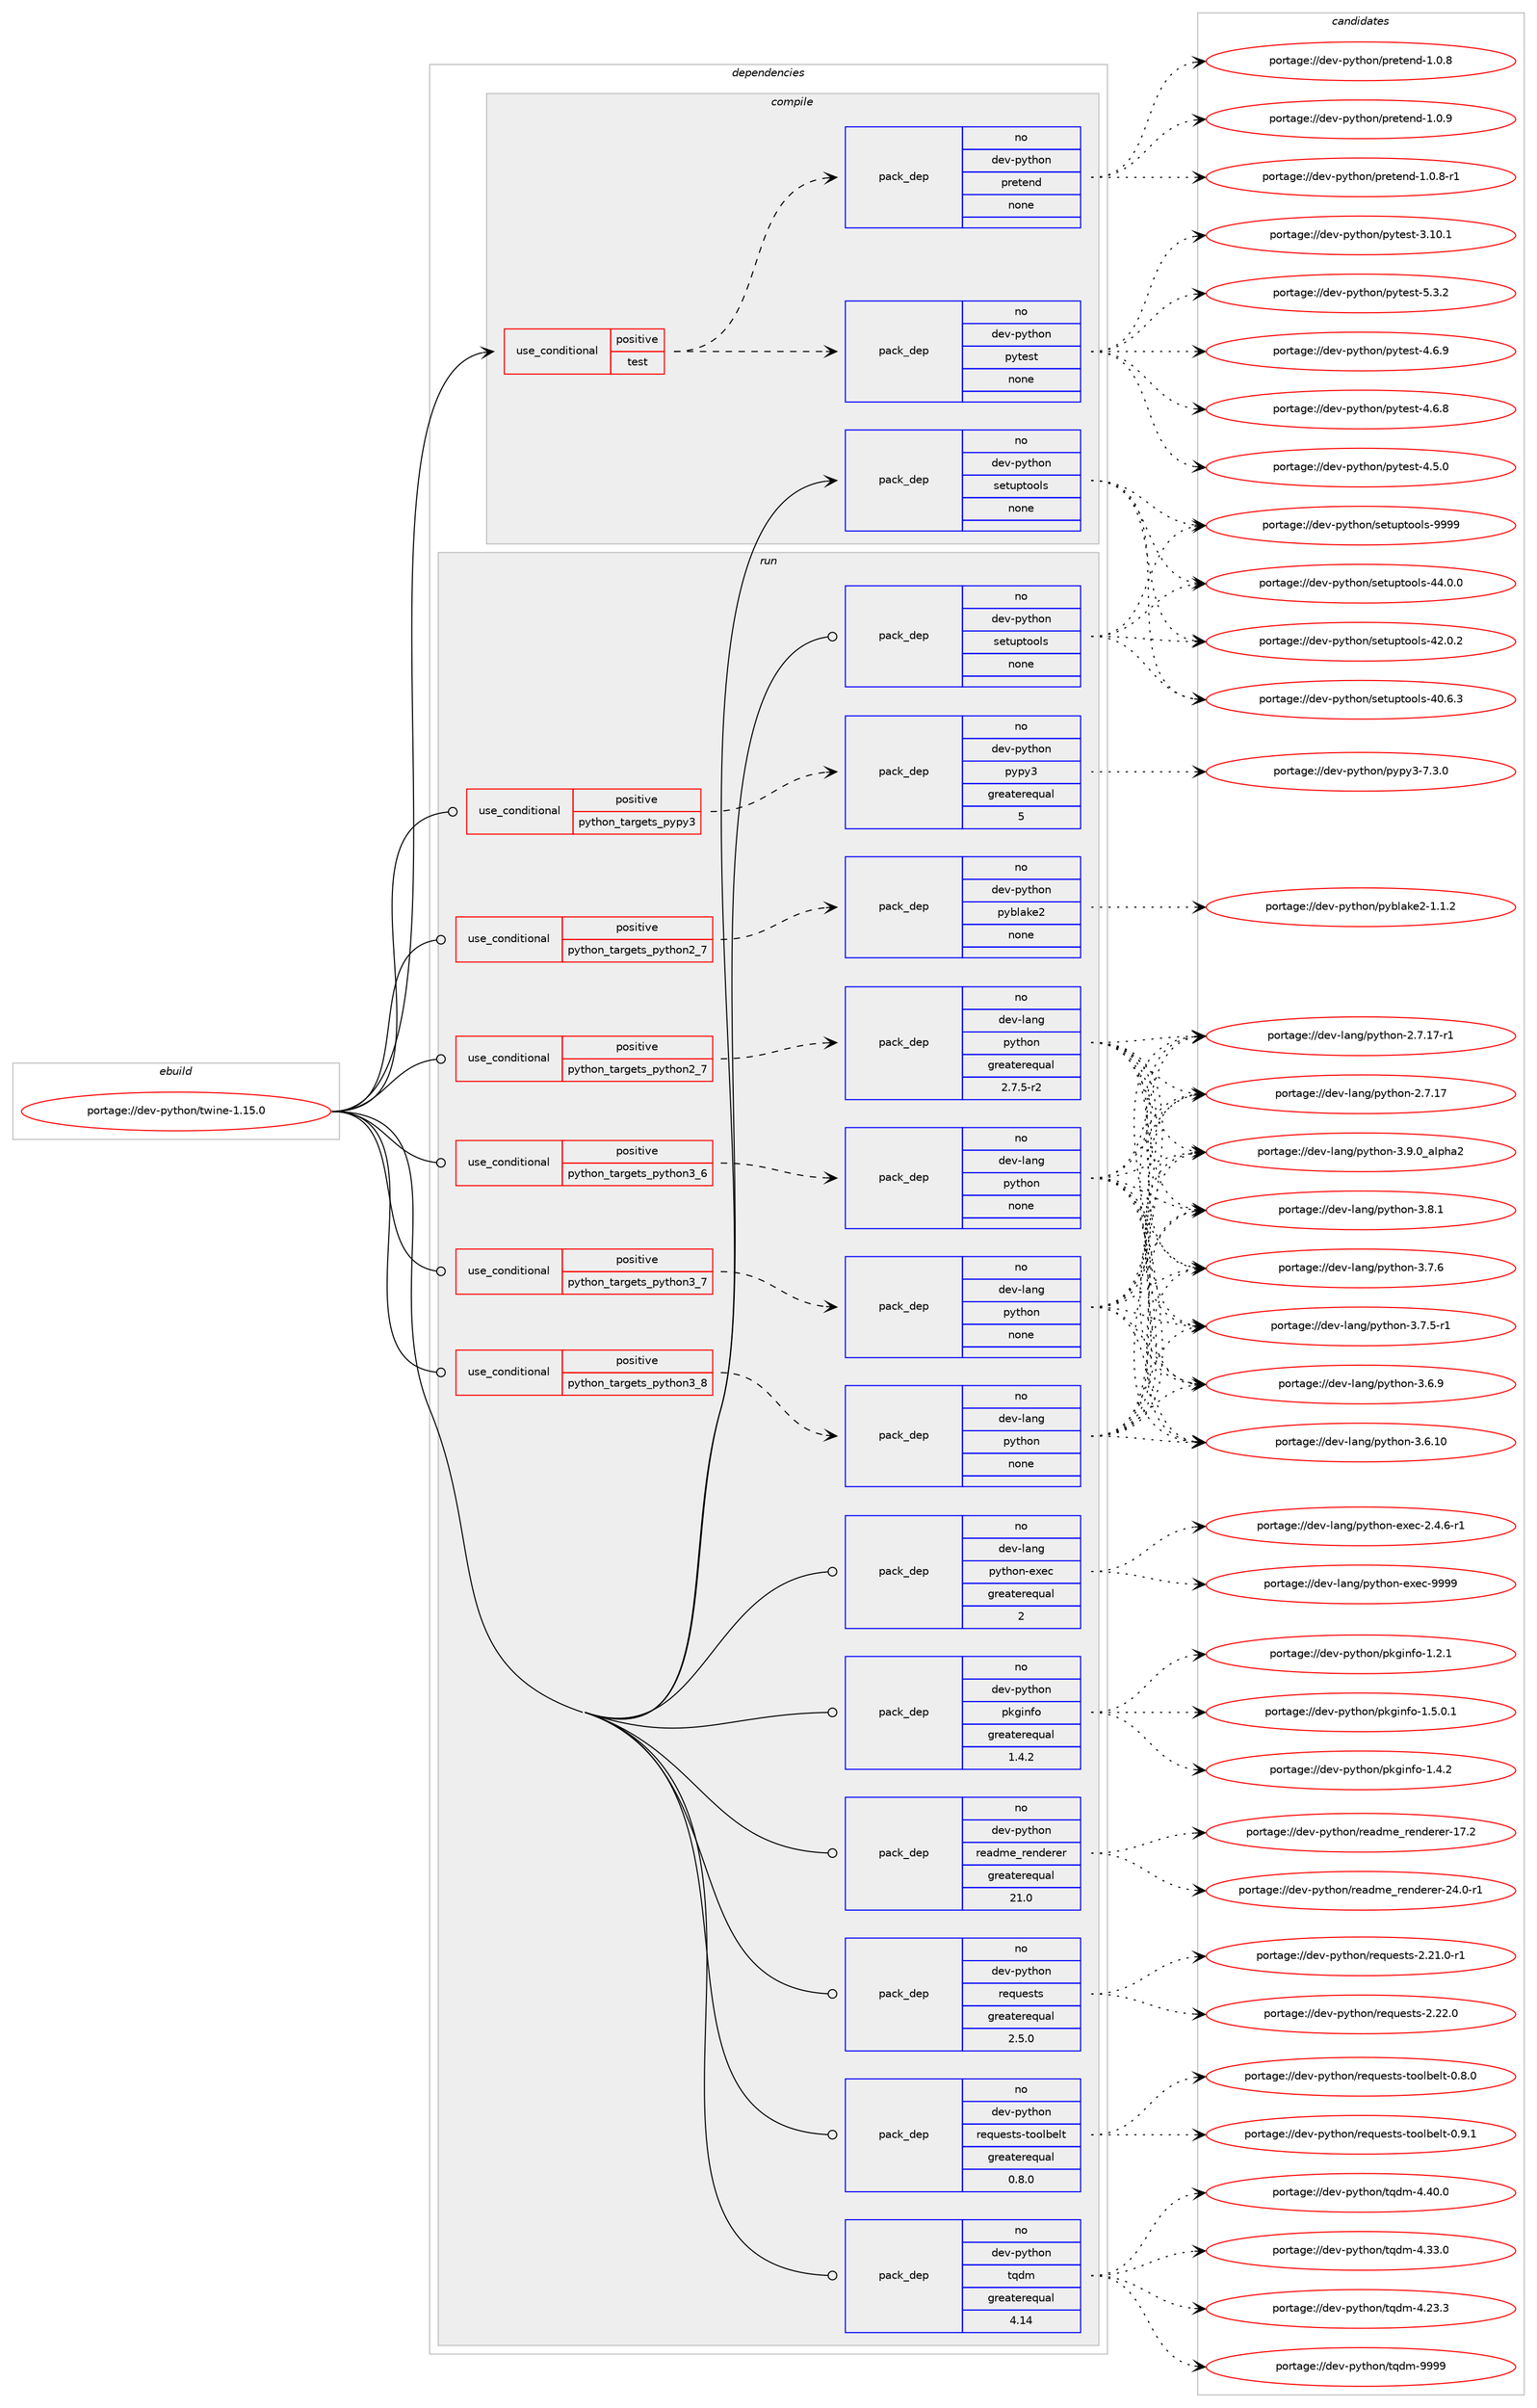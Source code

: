digraph prolog {

# *************
# Graph options
# *************

newrank=true;
concentrate=true;
compound=true;
graph [rankdir=LR,fontname=Helvetica,fontsize=10,ranksep=1.5];#, ranksep=2.5, nodesep=0.2];
edge  [arrowhead=vee];
node  [fontname=Helvetica,fontsize=10];

# **********
# The ebuild
# **********

subgraph cluster_leftcol {
color=gray;
rank=same;
label=<<i>ebuild</i>>;
id [label="portage://dev-python/twine-1.15.0", color=red, width=4, href="../dev-python/twine-1.15.0.svg"];
}

# ****************
# The dependencies
# ****************

subgraph cluster_midcol {
color=gray;
label=<<i>dependencies</i>>;
subgraph cluster_compile {
fillcolor="#eeeeee";
style=filled;
label=<<i>compile</i>>;
subgraph cond104462 {
dependency420940 [label=<<TABLE BORDER="0" CELLBORDER="1" CELLSPACING="0" CELLPADDING="4"><TR><TD ROWSPAN="3" CELLPADDING="10">use_conditional</TD></TR><TR><TD>positive</TD></TR><TR><TD>test</TD></TR></TABLE>>, shape=none, color=red];
subgraph pack311581 {
dependency420941 [label=<<TABLE BORDER="0" CELLBORDER="1" CELLSPACING="0" CELLPADDING="4" WIDTH="220"><TR><TD ROWSPAN="6" CELLPADDING="30">pack_dep</TD></TR><TR><TD WIDTH="110">no</TD></TR><TR><TD>dev-python</TD></TR><TR><TD>pytest</TD></TR><TR><TD>none</TD></TR><TR><TD></TD></TR></TABLE>>, shape=none, color=blue];
}
dependency420940:e -> dependency420941:w [weight=20,style="dashed",arrowhead="vee"];
subgraph pack311582 {
dependency420942 [label=<<TABLE BORDER="0" CELLBORDER="1" CELLSPACING="0" CELLPADDING="4" WIDTH="220"><TR><TD ROWSPAN="6" CELLPADDING="30">pack_dep</TD></TR><TR><TD WIDTH="110">no</TD></TR><TR><TD>dev-python</TD></TR><TR><TD>pretend</TD></TR><TR><TD>none</TD></TR><TR><TD></TD></TR></TABLE>>, shape=none, color=blue];
}
dependency420940:e -> dependency420942:w [weight=20,style="dashed",arrowhead="vee"];
}
id:e -> dependency420940:w [weight=20,style="solid",arrowhead="vee"];
subgraph pack311583 {
dependency420943 [label=<<TABLE BORDER="0" CELLBORDER="1" CELLSPACING="0" CELLPADDING="4" WIDTH="220"><TR><TD ROWSPAN="6" CELLPADDING="30">pack_dep</TD></TR><TR><TD WIDTH="110">no</TD></TR><TR><TD>dev-python</TD></TR><TR><TD>setuptools</TD></TR><TR><TD>none</TD></TR><TR><TD></TD></TR></TABLE>>, shape=none, color=blue];
}
id:e -> dependency420943:w [weight=20,style="solid",arrowhead="vee"];
}
subgraph cluster_compileandrun {
fillcolor="#eeeeee";
style=filled;
label=<<i>compile and run</i>>;
}
subgraph cluster_run {
fillcolor="#eeeeee";
style=filled;
label=<<i>run</i>>;
subgraph cond104463 {
dependency420944 [label=<<TABLE BORDER="0" CELLBORDER="1" CELLSPACING="0" CELLPADDING="4"><TR><TD ROWSPAN="3" CELLPADDING="10">use_conditional</TD></TR><TR><TD>positive</TD></TR><TR><TD>python_targets_pypy3</TD></TR></TABLE>>, shape=none, color=red];
subgraph pack311584 {
dependency420945 [label=<<TABLE BORDER="0" CELLBORDER="1" CELLSPACING="0" CELLPADDING="4" WIDTH="220"><TR><TD ROWSPAN="6" CELLPADDING="30">pack_dep</TD></TR><TR><TD WIDTH="110">no</TD></TR><TR><TD>dev-python</TD></TR><TR><TD>pypy3</TD></TR><TR><TD>greaterequal</TD></TR><TR><TD>5</TD></TR></TABLE>>, shape=none, color=blue];
}
dependency420944:e -> dependency420945:w [weight=20,style="dashed",arrowhead="vee"];
}
id:e -> dependency420944:w [weight=20,style="solid",arrowhead="odot"];
subgraph cond104464 {
dependency420946 [label=<<TABLE BORDER="0" CELLBORDER="1" CELLSPACING="0" CELLPADDING="4"><TR><TD ROWSPAN="3" CELLPADDING="10">use_conditional</TD></TR><TR><TD>positive</TD></TR><TR><TD>python_targets_python2_7</TD></TR></TABLE>>, shape=none, color=red];
subgraph pack311585 {
dependency420947 [label=<<TABLE BORDER="0" CELLBORDER="1" CELLSPACING="0" CELLPADDING="4" WIDTH="220"><TR><TD ROWSPAN="6" CELLPADDING="30">pack_dep</TD></TR><TR><TD WIDTH="110">no</TD></TR><TR><TD>dev-lang</TD></TR><TR><TD>python</TD></TR><TR><TD>greaterequal</TD></TR><TR><TD>2.7.5-r2</TD></TR></TABLE>>, shape=none, color=blue];
}
dependency420946:e -> dependency420947:w [weight=20,style="dashed",arrowhead="vee"];
}
id:e -> dependency420946:w [weight=20,style="solid",arrowhead="odot"];
subgraph cond104465 {
dependency420948 [label=<<TABLE BORDER="0" CELLBORDER="1" CELLSPACING="0" CELLPADDING="4"><TR><TD ROWSPAN="3" CELLPADDING="10">use_conditional</TD></TR><TR><TD>positive</TD></TR><TR><TD>python_targets_python2_7</TD></TR></TABLE>>, shape=none, color=red];
subgraph pack311586 {
dependency420949 [label=<<TABLE BORDER="0" CELLBORDER="1" CELLSPACING="0" CELLPADDING="4" WIDTH="220"><TR><TD ROWSPAN="6" CELLPADDING="30">pack_dep</TD></TR><TR><TD WIDTH="110">no</TD></TR><TR><TD>dev-python</TD></TR><TR><TD>pyblake2</TD></TR><TR><TD>none</TD></TR><TR><TD></TD></TR></TABLE>>, shape=none, color=blue];
}
dependency420948:e -> dependency420949:w [weight=20,style="dashed",arrowhead="vee"];
}
id:e -> dependency420948:w [weight=20,style="solid",arrowhead="odot"];
subgraph cond104466 {
dependency420950 [label=<<TABLE BORDER="0" CELLBORDER="1" CELLSPACING="0" CELLPADDING="4"><TR><TD ROWSPAN="3" CELLPADDING="10">use_conditional</TD></TR><TR><TD>positive</TD></TR><TR><TD>python_targets_python3_6</TD></TR></TABLE>>, shape=none, color=red];
subgraph pack311587 {
dependency420951 [label=<<TABLE BORDER="0" CELLBORDER="1" CELLSPACING="0" CELLPADDING="4" WIDTH="220"><TR><TD ROWSPAN="6" CELLPADDING="30">pack_dep</TD></TR><TR><TD WIDTH="110">no</TD></TR><TR><TD>dev-lang</TD></TR><TR><TD>python</TD></TR><TR><TD>none</TD></TR><TR><TD></TD></TR></TABLE>>, shape=none, color=blue];
}
dependency420950:e -> dependency420951:w [weight=20,style="dashed",arrowhead="vee"];
}
id:e -> dependency420950:w [weight=20,style="solid",arrowhead="odot"];
subgraph cond104467 {
dependency420952 [label=<<TABLE BORDER="0" CELLBORDER="1" CELLSPACING="0" CELLPADDING="4"><TR><TD ROWSPAN="3" CELLPADDING="10">use_conditional</TD></TR><TR><TD>positive</TD></TR><TR><TD>python_targets_python3_7</TD></TR></TABLE>>, shape=none, color=red];
subgraph pack311588 {
dependency420953 [label=<<TABLE BORDER="0" CELLBORDER="1" CELLSPACING="0" CELLPADDING="4" WIDTH="220"><TR><TD ROWSPAN="6" CELLPADDING="30">pack_dep</TD></TR><TR><TD WIDTH="110">no</TD></TR><TR><TD>dev-lang</TD></TR><TR><TD>python</TD></TR><TR><TD>none</TD></TR><TR><TD></TD></TR></TABLE>>, shape=none, color=blue];
}
dependency420952:e -> dependency420953:w [weight=20,style="dashed",arrowhead="vee"];
}
id:e -> dependency420952:w [weight=20,style="solid",arrowhead="odot"];
subgraph cond104468 {
dependency420954 [label=<<TABLE BORDER="0" CELLBORDER="1" CELLSPACING="0" CELLPADDING="4"><TR><TD ROWSPAN="3" CELLPADDING="10">use_conditional</TD></TR><TR><TD>positive</TD></TR><TR><TD>python_targets_python3_8</TD></TR></TABLE>>, shape=none, color=red];
subgraph pack311589 {
dependency420955 [label=<<TABLE BORDER="0" CELLBORDER="1" CELLSPACING="0" CELLPADDING="4" WIDTH="220"><TR><TD ROWSPAN="6" CELLPADDING="30">pack_dep</TD></TR><TR><TD WIDTH="110">no</TD></TR><TR><TD>dev-lang</TD></TR><TR><TD>python</TD></TR><TR><TD>none</TD></TR><TR><TD></TD></TR></TABLE>>, shape=none, color=blue];
}
dependency420954:e -> dependency420955:w [weight=20,style="dashed",arrowhead="vee"];
}
id:e -> dependency420954:w [weight=20,style="solid",arrowhead="odot"];
subgraph pack311590 {
dependency420956 [label=<<TABLE BORDER="0" CELLBORDER="1" CELLSPACING="0" CELLPADDING="4" WIDTH="220"><TR><TD ROWSPAN="6" CELLPADDING="30">pack_dep</TD></TR><TR><TD WIDTH="110">no</TD></TR><TR><TD>dev-lang</TD></TR><TR><TD>python-exec</TD></TR><TR><TD>greaterequal</TD></TR><TR><TD>2</TD></TR></TABLE>>, shape=none, color=blue];
}
id:e -> dependency420956:w [weight=20,style="solid",arrowhead="odot"];
subgraph pack311591 {
dependency420957 [label=<<TABLE BORDER="0" CELLBORDER="1" CELLSPACING="0" CELLPADDING="4" WIDTH="220"><TR><TD ROWSPAN="6" CELLPADDING="30">pack_dep</TD></TR><TR><TD WIDTH="110">no</TD></TR><TR><TD>dev-python</TD></TR><TR><TD>pkginfo</TD></TR><TR><TD>greaterequal</TD></TR><TR><TD>1.4.2</TD></TR></TABLE>>, shape=none, color=blue];
}
id:e -> dependency420957:w [weight=20,style="solid",arrowhead="odot"];
subgraph pack311592 {
dependency420958 [label=<<TABLE BORDER="0" CELLBORDER="1" CELLSPACING="0" CELLPADDING="4" WIDTH="220"><TR><TD ROWSPAN="6" CELLPADDING="30">pack_dep</TD></TR><TR><TD WIDTH="110">no</TD></TR><TR><TD>dev-python</TD></TR><TR><TD>readme_renderer</TD></TR><TR><TD>greaterequal</TD></TR><TR><TD>21.0</TD></TR></TABLE>>, shape=none, color=blue];
}
id:e -> dependency420958:w [weight=20,style="solid",arrowhead="odot"];
subgraph pack311593 {
dependency420959 [label=<<TABLE BORDER="0" CELLBORDER="1" CELLSPACING="0" CELLPADDING="4" WIDTH="220"><TR><TD ROWSPAN="6" CELLPADDING="30">pack_dep</TD></TR><TR><TD WIDTH="110">no</TD></TR><TR><TD>dev-python</TD></TR><TR><TD>requests</TD></TR><TR><TD>greaterequal</TD></TR><TR><TD>2.5.0</TD></TR></TABLE>>, shape=none, color=blue];
}
id:e -> dependency420959:w [weight=20,style="solid",arrowhead="odot"];
subgraph pack311594 {
dependency420960 [label=<<TABLE BORDER="0" CELLBORDER="1" CELLSPACING="0" CELLPADDING="4" WIDTH="220"><TR><TD ROWSPAN="6" CELLPADDING="30">pack_dep</TD></TR><TR><TD WIDTH="110">no</TD></TR><TR><TD>dev-python</TD></TR><TR><TD>requests-toolbelt</TD></TR><TR><TD>greaterequal</TD></TR><TR><TD>0.8.0</TD></TR></TABLE>>, shape=none, color=blue];
}
id:e -> dependency420960:w [weight=20,style="solid",arrowhead="odot"];
subgraph pack311595 {
dependency420961 [label=<<TABLE BORDER="0" CELLBORDER="1" CELLSPACING="0" CELLPADDING="4" WIDTH="220"><TR><TD ROWSPAN="6" CELLPADDING="30">pack_dep</TD></TR><TR><TD WIDTH="110">no</TD></TR><TR><TD>dev-python</TD></TR><TR><TD>setuptools</TD></TR><TR><TD>none</TD></TR><TR><TD></TD></TR></TABLE>>, shape=none, color=blue];
}
id:e -> dependency420961:w [weight=20,style="solid",arrowhead="odot"];
subgraph pack311596 {
dependency420962 [label=<<TABLE BORDER="0" CELLBORDER="1" CELLSPACING="0" CELLPADDING="4" WIDTH="220"><TR><TD ROWSPAN="6" CELLPADDING="30">pack_dep</TD></TR><TR><TD WIDTH="110">no</TD></TR><TR><TD>dev-python</TD></TR><TR><TD>tqdm</TD></TR><TR><TD>greaterequal</TD></TR><TR><TD>4.14</TD></TR></TABLE>>, shape=none, color=blue];
}
id:e -> dependency420962:w [weight=20,style="solid",arrowhead="odot"];
}
}

# **************
# The candidates
# **************

subgraph cluster_choices {
rank=same;
color=gray;
label=<<i>candidates</i>>;

subgraph choice311581 {
color=black;
nodesep=1;
choice1001011184511212111610411111047112121116101115116455346514650 [label="portage://dev-python/pytest-5.3.2", color=red, width=4,href="../dev-python/pytest-5.3.2.svg"];
choice1001011184511212111610411111047112121116101115116455246544657 [label="portage://dev-python/pytest-4.6.9", color=red, width=4,href="../dev-python/pytest-4.6.9.svg"];
choice1001011184511212111610411111047112121116101115116455246544656 [label="portage://dev-python/pytest-4.6.8", color=red, width=4,href="../dev-python/pytest-4.6.8.svg"];
choice1001011184511212111610411111047112121116101115116455246534648 [label="portage://dev-python/pytest-4.5.0", color=red, width=4,href="../dev-python/pytest-4.5.0.svg"];
choice100101118451121211161041111104711212111610111511645514649484649 [label="portage://dev-python/pytest-3.10.1", color=red, width=4,href="../dev-python/pytest-3.10.1.svg"];
dependency420941:e -> choice1001011184511212111610411111047112121116101115116455346514650:w [style=dotted,weight="100"];
dependency420941:e -> choice1001011184511212111610411111047112121116101115116455246544657:w [style=dotted,weight="100"];
dependency420941:e -> choice1001011184511212111610411111047112121116101115116455246544656:w [style=dotted,weight="100"];
dependency420941:e -> choice1001011184511212111610411111047112121116101115116455246534648:w [style=dotted,weight="100"];
dependency420941:e -> choice100101118451121211161041111104711212111610111511645514649484649:w [style=dotted,weight="100"];
}
subgraph choice311582 {
color=black;
nodesep=1;
choice1001011184511212111610411111047112114101116101110100454946484657 [label="portage://dev-python/pretend-1.0.9", color=red, width=4,href="../dev-python/pretend-1.0.9.svg"];
choice10010111845112121116104111110471121141011161011101004549464846564511449 [label="portage://dev-python/pretend-1.0.8-r1", color=red, width=4,href="../dev-python/pretend-1.0.8-r1.svg"];
choice1001011184511212111610411111047112114101116101110100454946484656 [label="portage://dev-python/pretend-1.0.8", color=red, width=4,href="../dev-python/pretend-1.0.8.svg"];
dependency420942:e -> choice1001011184511212111610411111047112114101116101110100454946484657:w [style=dotted,weight="100"];
dependency420942:e -> choice10010111845112121116104111110471121141011161011101004549464846564511449:w [style=dotted,weight="100"];
dependency420942:e -> choice1001011184511212111610411111047112114101116101110100454946484656:w [style=dotted,weight="100"];
}
subgraph choice311583 {
color=black;
nodesep=1;
choice10010111845112121116104111110471151011161171121161111111081154557575757 [label="portage://dev-python/setuptools-9999", color=red, width=4,href="../dev-python/setuptools-9999.svg"];
choice100101118451121211161041111104711510111611711211611111110811545525246484648 [label="portage://dev-python/setuptools-44.0.0", color=red, width=4,href="../dev-python/setuptools-44.0.0.svg"];
choice100101118451121211161041111104711510111611711211611111110811545525046484650 [label="portage://dev-python/setuptools-42.0.2", color=red, width=4,href="../dev-python/setuptools-42.0.2.svg"];
choice100101118451121211161041111104711510111611711211611111110811545524846544651 [label="portage://dev-python/setuptools-40.6.3", color=red, width=4,href="../dev-python/setuptools-40.6.3.svg"];
dependency420943:e -> choice10010111845112121116104111110471151011161171121161111111081154557575757:w [style=dotted,weight="100"];
dependency420943:e -> choice100101118451121211161041111104711510111611711211611111110811545525246484648:w [style=dotted,weight="100"];
dependency420943:e -> choice100101118451121211161041111104711510111611711211611111110811545525046484650:w [style=dotted,weight="100"];
dependency420943:e -> choice100101118451121211161041111104711510111611711211611111110811545524846544651:w [style=dotted,weight="100"];
}
subgraph choice311584 {
color=black;
nodesep=1;
choice100101118451121211161041111104711212111212151455546514648 [label="portage://dev-python/pypy3-7.3.0", color=red, width=4,href="../dev-python/pypy3-7.3.0.svg"];
dependency420945:e -> choice100101118451121211161041111104711212111212151455546514648:w [style=dotted,weight="100"];
}
subgraph choice311585 {
color=black;
nodesep=1;
choice10010111845108971101034711212111610411111045514657464895971081121049750 [label="portage://dev-lang/python-3.9.0_alpha2", color=red, width=4,href="../dev-lang/python-3.9.0_alpha2.svg"];
choice100101118451089711010347112121116104111110455146564649 [label="portage://dev-lang/python-3.8.1", color=red, width=4,href="../dev-lang/python-3.8.1.svg"];
choice100101118451089711010347112121116104111110455146554654 [label="portage://dev-lang/python-3.7.6", color=red, width=4,href="../dev-lang/python-3.7.6.svg"];
choice1001011184510897110103471121211161041111104551465546534511449 [label="portage://dev-lang/python-3.7.5-r1", color=red, width=4,href="../dev-lang/python-3.7.5-r1.svg"];
choice100101118451089711010347112121116104111110455146544657 [label="portage://dev-lang/python-3.6.9", color=red, width=4,href="../dev-lang/python-3.6.9.svg"];
choice10010111845108971101034711212111610411111045514654464948 [label="portage://dev-lang/python-3.6.10", color=red, width=4,href="../dev-lang/python-3.6.10.svg"];
choice100101118451089711010347112121116104111110455046554649554511449 [label="portage://dev-lang/python-2.7.17-r1", color=red, width=4,href="../dev-lang/python-2.7.17-r1.svg"];
choice10010111845108971101034711212111610411111045504655464955 [label="portage://dev-lang/python-2.7.17", color=red, width=4,href="../dev-lang/python-2.7.17.svg"];
dependency420947:e -> choice10010111845108971101034711212111610411111045514657464895971081121049750:w [style=dotted,weight="100"];
dependency420947:e -> choice100101118451089711010347112121116104111110455146564649:w [style=dotted,weight="100"];
dependency420947:e -> choice100101118451089711010347112121116104111110455146554654:w [style=dotted,weight="100"];
dependency420947:e -> choice1001011184510897110103471121211161041111104551465546534511449:w [style=dotted,weight="100"];
dependency420947:e -> choice100101118451089711010347112121116104111110455146544657:w [style=dotted,weight="100"];
dependency420947:e -> choice10010111845108971101034711212111610411111045514654464948:w [style=dotted,weight="100"];
dependency420947:e -> choice100101118451089711010347112121116104111110455046554649554511449:w [style=dotted,weight="100"];
dependency420947:e -> choice10010111845108971101034711212111610411111045504655464955:w [style=dotted,weight="100"];
}
subgraph choice311586 {
color=black;
nodesep=1;
choice1001011184511212111610411111047112121981089710710150454946494650 [label="portage://dev-python/pyblake2-1.1.2", color=red, width=4,href="../dev-python/pyblake2-1.1.2.svg"];
dependency420949:e -> choice1001011184511212111610411111047112121981089710710150454946494650:w [style=dotted,weight="100"];
}
subgraph choice311587 {
color=black;
nodesep=1;
choice10010111845108971101034711212111610411111045514657464895971081121049750 [label="portage://dev-lang/python-3.9.0_alpha2", color=red, width=4,href="../dev-lang/python-3.9.0_alpha2.svg"];
choice100101118451089711010347112121116104111110455146564649 [label="portage://dev-lang/python-3.8.1", color=red, width=4,href="../dev-lang/python-3.8.1.svg"];
choice100101118451089711010347112121116104111110455146554654 [label="portage://dev-lang/python-3.7.6", color=red, width=4,href="../dev-lang/python-3.7.6.svg"];
choice1001011184510897110103471121211161041111104551465546534511449 [label="portage://dev-lang/python-3.7.5-r1", color=red, width=4,href="../dev-lang/python-3.7.5-r1.svg"];
choice100101118451089711010347112121116104111110455146544657 [label="portage://dev-lang/python-3.6.9", color=red, width=4,href="../dev-lang/python-3.6.9.svg"];
choice10010111845108971101034711212111610411111045514654464948 [label="portage://dev-lang/python-3.6.10", color=red, width=4,href="../dev-lang/python-3.6.10.svg"];
choice100101118451089711010347112121116104111110455046554649554511449 [label="portage://dev-lang/python-2.7.17-r1", color=red, width=4,href="../dev-lang/python-2.7.17-r1.svg"];
choice10010111845108971101034711212111610411111045504655464955 [label="portage://dev-lang/python-2.7.17", color=red, width=4,href="../dev-lang/python-2.7.17.svg"];
dependency420951:e -> choice10010111845108971101034711212111610411111045514657464895971081121049750:w [style=dotted,weight="100"];
dependency420951:e -> choice100101118451089711010347112121116104111110455146564649:w [style=dotted,weight="100"];
dependency420951:e -> choice100101118451089711010347112121116104111110455146554654:w [style=dotted,weight="100"];
dependency420951:e -> choice1001011184510897110103471121211161041111104551465546534511449:w [style=dotted,weight="100"];
dependency420951:e -> choice100101118451089711010347112121116104111110455146544657:w [style=dotted,weight="100"];
dependency420951:e -> choice10010111845108971101034711212111610411111045514654464948:w [style=dotted,weight="100"];
dependency420951:e -> choice100101118451089711010347112121116104111110455046554649554511449:w [style=dotted,weight="100"];
dependency420951:e -> choice10010111845108971101034711212111610411111045504655464955:w [style=dotted,weight="100"];
}
subgraph choice311588 {
color=black;
nodesep=1;
choice10010111845108971101034711212111610411111045514657464895971081121049750 [label="portage://dev-lang/python-3.9.0_alpha2", color=red, width=4,href="../dev-lang/python-3.9.0_alpha2.svg"];
choice100101118451089711010347112121116104111110455146564649 [label="portage://dev-lang/python-3.8.1", color=red, width=4,href="../dev-lang/python-3.8.1.svg"];
choice100101118451089711010347112121116104111110455146554654 [label="portage://dev-lang/python-3.7.6", color=red, width=4,href="../dev-lang/python-3.7.6.svg"];
choice1001011184510897110103471121211161041111104551465546534511449 [label="portage://dev-lang/python-3.7.5-r1", color=red, width=4,href="../dev-lang/python-3.7.5-r1.svg"];
choice100101118451089711010347112121116104111110455146544657 [label="portage://dev-lang/python-3.6.9", color=red, width=4,href="../dev-lang/python-3.6.9.svg"];
choice10010111845108971101034711212111610411111045514654464948 [label="portage://dev-lang/python-3.6.10", color=red, width=4,href="../dev-lang/python-3.6.10.svg"];
choice100101118451089711010347112121116104111110455046554649554511449 [label="portage://dev-lang/python-2.7.17-r1", color=red, width=4,href="../dev-lang/python-2.7.17-r1.svg"];
choice10010111845108971101034711212111610411111045504655464955 [label="portage://dev-lang/python-2.7.17", color=red, width=4,href="../dev-lang/python-2.7.17.svg"];
dependency420953:e -> choice10010111845108971101034711212111610411111045514657464895971081121049750:w [style=dotted,weight="100"];
dependency420953:e -> choice100101118451089711010347112121116104111110455146564649:w [style=dotted,weight="100"];
dependency420953:e -> choice100101118451089711010347112121116104111110455146554654:w [style=dotted,weight="100"];
dependency420953:e -> choice1001011184510897110103471121211161041111104551465546534511449:w [style=dotted,weight="100"];
dependency420953:e -> choice100101118451089711010347112121116104111110455146544657:w [style=dotted,weight="100"];
dependency420953:e -> choice10010111845108971101034711212111610411111045514654464948:w [style=dotted,weight="100"];
dependency420953:e -> choice100101118451089711010347112121116104111110455046554649554511449:w [style=dotted,weight="100"];
dependency420953:e -> choice10010111845108971101034711212111610411111045504655464955:w [style=dotted,weight="100"];
}
subgraph choice311589 {
color=black;
nodesep=1;
choice10010111845108971101034711212111610411111045514657464895971081121049750 [label="portage://dev-lang/python-3.9.0_alpha2", color=red, width=4,href="../dev-lang/python-3.9.0_alpha2.svg"];
choice100101118451089711010347112121116104111110455146564649 [label="portage://dev-lang/python-3.8.1", color=red, width=4,href="../dev-lang/python-3.8.1.svg"];
choice100101118451089711010347112121116104111110455146554654 [label="portage://dev-lang/python-3.7.6", color=red, width=4,href="../dev-lang/python-3.7.6.svg"];
choice1001011184510897110103471121211161041111104551465546534511449 [label="portage://dev-lang/python-3.7.5-r1", color=red, width=4,href="../dev-lang/python-3.7.5-r1.svg"];
choice100101118451089711010347112121116104111110455146544657 [label="portage://dev-lang/python-3.6.9", color=red, width=4,href="../dev-lang/python-3.6.9.svg"];
choice10010111845108971101034711212111610411111045514654464948 [label="portage://dev-lang/python-3.6.10", color=red, width=4,href="../dev-lang/python-3.6.10.svg"];
choice100101118451089711010347112121116104111110455046554649554511449 [label="portage://dev-lang/python-2.7.17-r1", color=red, width=4,href="../dev-lang/python-2.7.17-r1.svg"];
choice10010111845108971101034711212111610411111045504655464955 [label="portage://dev-lang/python-2.7.17", color=red, width=4,href="../dev-lang/python-2.7.17.svg"];
dependency420955:e -> choice10010111845108971101034711212111610411111045514657464895971081121049750:w [style=dotted,weight="100"];
dependency420955:e -> choice100101118451089711010347112121116104111110455146564649:w [style=dotted,weight="100"];
dependency420955:e -> choice100101118451089711010347112121116104111110455146554654:w [style=dotted,weight="100"];
dependency420955:e -> choice1001011184510897110103471121211161041111104551465546534511449:w [style=dotted,weight="100"];
dependency420955:e -> choice100101118451089711010347112121116104111110455146544657:w [style=dotted,weight="100"];
dependency420955:e -> choice10010111845108971101034711212111610411111045514654464948:w [style=dotted,weight="100"];
dependency420955:e -> choice100101118451089711010347112121116104111110455046554649554511449:w [style=dotted,weight="100"];
dependency420955:e -> choice10010111845108971101034711212111610411111045504655464955:w [style=dotted,weight="100"];
}
subgraph choice311590 {
color=black;
nodesep=1;
choice10010111845108971101034711212111610411111045101120101994557575757 [label="portage://dev-lang/python-exec-9999", color=red, width=4,href="../dev-lang/python-exec-9999.svg"];
choice10010111845108971101034711212111610411111045101120101994550465246544511449 [label="portage://dev-lang/python-exec-2.4.6-r1", color=red, width=4,href="../dev-lang/python-exec-2.4.6-r1.svg"];
dependency420956:e -> choice10010111845108971101034711212111610411111045101120101994557575757:w [style=dotted,weight="100"];
dependency420956:e -> choice10010111845108971101034711212111610411111045101120101994550465246544511449:w [style=dotted,weight="100"];
}
subgraph choice311591 {
color=black;
nodesep=1;
choice10010111845112121116104111110471121071031051101021114549465346484649 [label="portage://dev-python/pkginfo-1.5.0.1", color=red, width=4,href="../dev-python/pkginfo-1.5.0.1.svg"];
choice1001011184511212111610411111047112107103105110102111454946524650 [label="portage://dev-python/pkginfo-1.4.2", color=red, width=4,href="../dev-python/pkginfo-1.4.2.svg"];
choice1001011184511212111610411111047112107103105110102111454946504649 [label="portage://dev-python/pkginfo-1.2.1", color=red, width=4,href="../dev-python/pkginfo-1.2.1.svg"];
dependency420957:e -> choice10010111845112121116104111110471121071031051101021114549465346484649:w [style=dotted,weight="100"];
dependency420957:e -> choice1001011184511212111610411111047112107103105110102111454946524650:w [style=dotted,weight="100"];
dependency420957:e -> choice1001011184511212111610411111047112107103105110102111454946504649:w [style=dotted,weight="100"];
}
subgraph choice311592 {
color=black;
nodesep=1;
choice1001011184511212111610411111047114101971001091019511410111010010111410111445505246484511449 [label="portage://dev-python/readme_renderer-24.0-r1", color=red, width=4,href="../dev-python/readme_renderer-24.0-r1.svg"];
choice100101118451121211161041111104711410197100109101951141011101001011141011144549554650 [label="portage://dev-python/readme_renderer-17.2", color=red, width=4,href="../dev-python/readme_renderer-17.2.svg"];
dependency420958:e -> choice1001011184511212111610411111047114101971001091019511410111010010111410111445505246484511449:w [style=dotted,weight="100"];
dependency420958:e -> choice100101118451121211161041111104711410197100109101951141011101001011141011144549554650:w [style=dotted,weight="100"];
}
subgraph choice311593 {
color=black;
nodesep=1;
choice100101118451121211161041111104711410111311710111511611545504650504648 [label="portage://dev-python/requests-2.22.0", color=red, width=4,href="../dev-python/requests-2.22.0.svg"];
choice1001011184511212111610411111047114101113117101115116115455046504946484511449 [label="portage://dev-python/requests-2.21.0-r1", color=red, width=4,href="../dev-python/requests-2.21.0-r1.svg"];
dependency420959:e -> choice100101118451121211161041111104711410111311710111511611545504650504648:w [style=dotted,weight="100"];
dependency420959:e -> choice1001011184511212111610411111047114101113117101115116115455046504946484511449:w [style=dotted,weight="100"];
}
subgraph choice311594 {
color=black;
nodesep=1;
choice10010111845112121116104111110471141011131171011151161154511611111110898101108116454846574649 [label="portage://dev-python/requests-toolbelt-0.9.1", color=red, width=4,href="../dev-python/requests-toolbelt-0.9.1.svg"];
choice10010111845112121116104111110471141011131171011151161154511611111110898101108116454846564648 [label="portage://dev-python/requests-toolbelt-0.8.0", color=red, width=4,href="../dev-python/requests-toolbelt-0.8.0.svg"];
dependency420960:e -> choice10010111845112121116104111110471141011131171011151161154511611111110898101108116454846574649:w [style=dotted,weight="100"];
dependency420960:e -> choice10010111845112121116104111110471141011131171011151161154511611111110898101108116454846564648:w [style=dotted,weight="100"];
}
subgraph choice311595 {
color=black;
nodesep=1;
choice10010111845112121116104111110471151011161171121161111111081154557575757 [label="portage://dev-python/setuptools-9999", color=red, width=4,href="../dev-python/setuptools-9999.svg"];
choice100101118451121211161041111104711510111611711211611111110811545525246484648 [label="portage://dev-python/setuptools-44.0.0", color=red, width=4,href="../dev-python/setuptools-44.0.0.svg"];
choice100101118451121211161041111104711510111611711211611111110811545525046484650 [label="portage://dev-python/setuptools-42.0.2", color=red, width=4,href="../dev-python/setuptools-42.0.2.svg"];
choice100101118451121211161041111104711510111611711211611111110811545524846544651 [label="portage://dev-python/setuptools-40.6.3", color=red, width=4,href="../dev-python/setuptools-40.6.3.svg"];
dependency420961:e -> choice10010111845112121116104111110471151011161171121161111111081154557575757:w [style=dotted,weight="100"];
dependency420961:e -> choice100101118451121211161041111104711510111611711211611111110811545525246484648:w [style=dotted,weight="100"];
dependency420961:e -> choice100101118451121211161041111104711510111611711211611111110811545525046484650:w [style=dotted,weight="100"];
dependency420961:e -> choice100101118451121211161041111104711510111611711211611111110811545524846544651:w [style=dotted,weight="100"];
}
subgraph choice311596 {
color=black;
nodesep=1;
choice10010111845112121116104111110471161131001094557575757 [label="portage://dev-python/tqdm-9999", color=red, width=4,href="../dev-python/tqdm-9999.svg"];
choice100101118451121211161041111104711611310010945524652484648 [label="portage://dev-python/tqdm-4.40.0", color=red, width=4,href="../dev-python/tqdm-4.40.0.svg"];
choice100101118451121211161041111104711611310010945524651514648 [label="portage://dev-python/tqdm-4.33.0", color=red, width=4,href="../dev-python/tqdm-4.33.0.svg"];
choice100101118451121211161041111104711611310010945524650514651 [label="portage://dev-python/tqdm-4.23.3", color=red, width=4,href="../dev-python/tqdm-4.23.3.svg"];
dependency420962:e -> choice10010111845112121116104111110471161131001094557575757:w [style=dotted,weight="100"];
dependency420962:e -> choice100101118451121211161041111104711611310010945524652484648:w [style=dotted,weight="100"];
dependency420962:e -> choice100101118451121211161041111104711611310010945524651514648:w [style=dotted,weight="100"];
dependency420962:e -> choice100101118451121211161041111104711611310010945524650514651:w [style=dotted,weight="100"];
}
}

}
